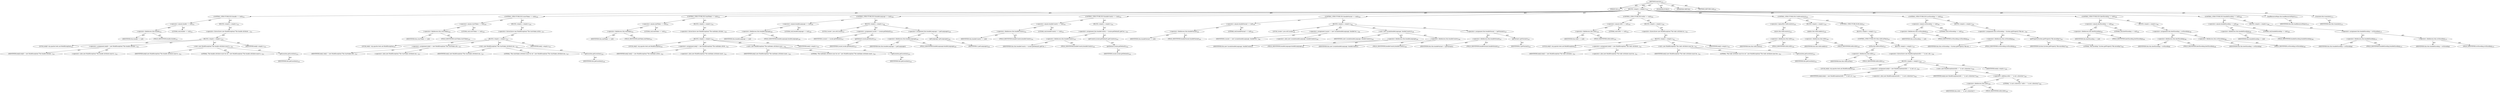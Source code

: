digraph "execute" {  
"111669149708" [label = <(METHOD,execute)<SUB>320</SUB>> ]
"115964117003" [label = <(PARAM,this)<SUB>320</SUB>> ]
"25769803788" [label = <(BLOCK,&lt;empty&gt;,&lt;empty&gt;)<SUB>320</SUB>> ]
"47244640256" [label = <(CONTROL_STRUCTURE,IF,if (bundle == null))<SUB>321</SUB>> ]
"30064771096" [label = <(&lt;operator&gt;.equals,bundle == null)<SUB>321</SUB>> ]
"30064771097" [label = <(&lt;operator&gt;.fieldAccess,this.bundle)<SUB>321</SUB>> ]
"68719476784" [label = <(IDENTIFIER,this,bundle == null)> ]
"55834574860" [label = <(FIELD_IDENTIFIER,bundle,bundle)<SUB>321</SUB>> ]
"90194313216" [label = <(LITERAL,null,bundle == null)<SUB>321</SUB>> ]
"25769803789" [label = <(BLOCK,&lt;empty&gt;,&lt;empty&gt;)<SUB>321</SUB>> ]
"30064771098" [label = <(&lt;operator&gt;.throw,throw new BuildException(&quot;The bundle attribute ...)<SUB>322</SUB>> ]
"25769803790" [label = <(BLOCK,&lt;empty&gt;,&lt;empty&gt;)<SUB>322</SUB>> ]
"94489280512" [label = <(LOCAL,$obj0: org.apache.tools.ant.BuildException)<SUB>322</SUB>> ]
"30064771099" [label = <(&lt;operator&gt;.assignment,$obj0 = new BuildException(&quot;The bundle attribut...)<SUB>322</SUB>> ]
"68719476785" [label = <(IDENTIFIER,$obj0,$obj0 = new BuildException(&quot;The bundle attribut...)<SUB>322</SUB>> ]
"30064771100" [label = <(&lt;operator&gt;.alloc,new BuildException(&quot;The bundle attribute must b...)<SUB>322</SUB>> ]
"30064771101" [label = <(&lt;init&gt;,new BuildException(&quot;The bundle attribute must b...)<SUB>322</SUB>> ]
"68719476786" [label = <(IDENTIFIER,$obj0,new BuildException(&quot;The bundle attribute must b...)<SUB>322</SUB>> ]
"90194313217" [label = <(LITERAL,&quot;The bundle attribute must be set.&quot;,new BuildException(&quot;The bundle attribute must b...)<SUB>322</SUB>> ]
"30064771102" [label = <(getLocation,getLocation())<SUB>323</SUB>> ]
"68719476747" [label = <(IDENTIFIER,this,getLocation())<SUB>323</SUB>> ]
"68719476787" [label = <(IDENTIFIER,$obj0,&lt;empty&gt;)<SUB>322</SUB>> ]
"47244640257" [label = <(CONTROL_STRUCTURE,IF,if (startToken == null))<SUB>326</SUB>> ]
"30064771103" [label = <(&lt;operator&gt;.equals,startToken == null)<SUB>326</SUB>> ]
"30064771104" [label = <(&lt;operator&gt;.fieldAccess,this.startToken)<SUB>326</SUB>> ]
"68719476788" [label = <(IDENTIFIER,this,startToken == null)> ]
"55834574861" [label = <(FIELD_IDENTIFIER,startToken,startToken)<SUB>326</SUB>> ]
"90194313218" [label = <(LITERAL,null,startToken == null)<SUB>326</SUB>> ]
"25769803791" [label = <(BLOCK,&lt;empty&gt;,&lt;empty&gt;)<SUB>326</SUB>> ]
"30064771105" [label = <(&lt;operator&gt;.throw,throw new BuildException(&quot;The starttoken attrib...)<SUB>327</SUB>> ]
"25769803792" [label = <(BLOCK,&lt;empty&gt;,&lt;empty&gt;)<SUB>327</SUB>> ]
"94489280513" [label = <(LOCAL,$obj1: org.apache.tools.ant.BuildException)<SUB>327</SUB>> ]
"30064771106" [label = <(&lt;operator&gt;.assignment,$obj1 = new BuildException(&quot;The starttoken attr...)<SUB>327</SUB>> ]
"68719476789" [label = <(IDENTIFIER,$obj1,$obj1 = new BuildException(&quot;The starttoken attr...)<SUB>327</SUB>> ]
"30064771107" [label = <(&lt;operator&gt;.alloc,new BuildException(&quot;The starttoken attribute mu...)<SUB>327</SUB>> ]
"30064771108" [label = <(&lt;init&gt;,new BuildException(&quot;The starttoken attribute mu...)<SUB>327</SUB>> ]
"68719476790" [label = <(IDENTIFIER,$obj1,new BuildException(&quot;The starttoken attribute mu...)<SUB>327</SUB>> ]
"90194313219" [label = <(LITERAL,&quot;The starttoken attribute must be set.&quot;,new BuildException(&quot;The starttoken attribute mu...)<SUB>327</SUB>> ]
"30064771109" [label = <(getLocation,getLocation())<SUB>328</SUB>> ]
"68719476748" [label = <(IDENTIFIER,this,getLocation())<SUB>328</SUB>> ]
"68719476791" [label = <(IDENTIFIER,$obj1,&lt;empty&gt;)<SUB>327</SUB>> ]
"47244640258" [label = <(CONTROL_STRUCTURE,IF,if (endToken == null))<SUB>331</SUB>> ]
"30064771110" [label = <(&lt;operator&gt;.equals,endToken == null)<SUB>331</SUB>> ]
"30064771111" [label = <(&lt;operator&gt;.fieldAccess,this.endToken)<SUB>331</SUB>> ]
"68719476792" [label = <(IDENTIFIER,this,endToken == null)> ]
"55834574862" [label = <(FIELD_IDENTIFIER,endToken,endToken)<SUB>331</SUB>> ]
"90194313220" [label = <(LITERAL,null,endToken == null)<SUB>331</SUB>> ]
"25769803793" [label = <(BLOCK,&lt;empty&gt;,&lt;empty&gt;)<SUB>331</SUB>> ]
"30064771112" [label = <(&lt;operator&gt;.throw,throw new BuildException(&quot;The endtoken attribut...)<SUB>332</SUB>> ]
"25769803794" [label = <(BLOCK,&lt;empty&gt;,&lt;empty&gt;)<SUB>332</SUB>> ]
"94489280514" [label = <(LOCAL,$obj2: org.apache.tools.ant.BuildException)<SUB>332</SUB>> ]
"30064771113" [label = <(&lt;operator&gt;.assignment,$obj2 = new BuildException(&quot;The endtoken attrib...)<SUB>332</SUB>> ]
"68719476793" [label = <(IDENTIFIER,$obj2,$obj2 = new BuildException(&quot;The endtoken attrib...)<SUB>332</SUB>> ]
"30064771114" [label = <(&lt;operator&gt;.alloc,new BuildException(&quot;The endtoken attribute must...)<SUB>332</SUB>> ]
"30064771115" [label = <(&lt;init&gt;,new BuildException(&quot;The endtoken attribute must...)<SUB>332</SUB>> ]
"68719476794" [label = <(IDENTIFIER,$obj2,new BuildException(&quot;The endtoken attribute must...)<SUB>332</SUB>> ]
"90194313221" [label = <(LITERAL,&quot;The endtoken attribute must be set.&quot;,new BuildException(&quot;The endtoken attribute must...)<SUB>332</SUB>> ]
"30064771116" [label = <(getLocation,getLocation())<SUB>333</SUB>> ]
"68719476749" [label = <(IDENTIFIER,this,getLocation())<SUB>333</SUB>> ]
"68719476795" [label = <(IDENTIFIER,$obj2,&lt;empty&gt;)<SUB>332</SUB>> ]
"47244640259" [label = <(CONTROL_STRUCTURE,IF,if (bundleLanguage == null))<SUB>336</SUB>> ]
"30064771117" [label = <(&lt;operator&gt;.equals,bundleLanguage == null)<SUB>336</SUB>> ]
"30064771118" [label = <(&lt;operator&gt;.fieldAccess,this.bundleLanguage)<SUB>336</SUB>> ]
"68719476796" [label = <(IDENTIFIER,this,bundleLanguage == null)> ]
"55834574863" [label = <(FIELD_IDENTIFIER,bundleLanguage,bundleLanguage)<SUB>336</SUB>> ]
"90194313222" [label = <(LITERAL,null,bundleLanguage == null)<SUB>336</SUB>> ]
"25769803795" [label = <(BLOCK,&lt;empty&gt;,&lt;empty&gt;)<SUB>336</SUB>> ]
"94489280515" [label = <(LOCAL,Locale l: java.util.Locale)<SUB>337</SUB>> ]
"30064771119" [label = <(&lt;operator&gt;.assignment,Locale l = Locale.getDefault())<SUB>337</SUB>> ]
"68719476797" [label = <(IDENTIFIER,l,Locale l = Locale.getDefault())<SUB>337</SUB>> ]
"30064771120" [label = <(getDefault,Locale.getDefault())<SUB>337</SUB>> ]
"68719476798" [label = <(IDENTIFIER,Locale,Locale.getDefault())<SUB>337</SUB>> ]
"30064771121" [label = <(&lt;operator&gt;.assignment,this.bundleLanguage = l.getLanguage())<SUB>338</SUB>> ]
"30064771122" [label = <(&lt;operator&gt;.fieldAccess,this.bundleLanguage)<SUB>338</SUB>> ]
"68719476799" [label = <(IDENTIFIER,this,this.bundleLanguage = l.getLanguage())> ]
"55834574864" [label = <(FIELD_IDENTIFIER,bundleLanguage,bundleLanguage)<SUB>338</SUB>> ]
"30064771123" [label = <(getLanguage,l.getLanguage())<SUB>338</SUB>> ]
"68719476800" [label = <(IDENTIFIER,l,l.getLanguage())<SUB>338</SUB>> ]
"47244640260" [label = <(CONTROL_STRUCTURE,IF,if (bundleCountry == null))<SUB>341</SUB>> ]
"30064771124" [label = <(&lt;operator&gt;.equals,bundleCountry == null)<SUB>341</SUB>> ]
"30064771125" [label = <(&lt;operator&gt;.fieldAccess,this.bundleCountry)<SUB>341</SUB>> ]
"68719476801" [label = <(IDENTIFIER,this,bundleCountry == null)> ]
"55834574865" [label = <(FIELD_IDENTIFIER,bundleCountry,bundleCountry)<SUB>341</SUB>> ]
"90194313223" [label = <(LITERAL,null,bundleCountry == null)<SUB>341</SUB>> ]
"25769803796" [label = <(BLOCK,&lt;empty&gt;,&lt;empty&gt;)<SUB>341</SUB>> ]
"30064771126" [label = <(&lt;operator&gt;.assignment,this.bundleCountry = Locale.getDefault().getCou...)<SUB>342</SUB>> ]
"30064771127" [label = <(&lt;operator&gt;.fieldAccess,this.bundleCountry)<SUB>342</SUB>> ]
"68719476802" [label = <(IDENTIFIER,this,this.bundleCountry = Locale.getDefault().getCou...)> ]
"55834574866" [label = <(FIELD_IDENTIFIER,bundleCountry,bundleCountry)<SUB>342</SUB>> ]
"30064771128" [label = <(getCountry,Locale.getDefault().getCountry())<SUB>342</SUB>> ]
"30064771129" [label = <(getDefault,Locale.getDefault())<SUB>342</SUB>> ]
"68719476803" [label = <(IDENTIFIER,Locale,Locale.getDefault())<SUB>342</SUB>> ]
"47244640261" [label = <(CONTROL_STRUCTURE,IF,if (bundleVariant == null))<SUB>345</SUB>> ]
"30064771130" [label = <(&lt;operator&gt;.equals,bundleVariant == null)<SUB>345</SUB>> ]
"30064771131" [label = <(&lt;operator&gt;.fieldAccess,this.bundleVariant)<SUB>345</SUB>> ]
"68719476804" [label = <(IDENTIFIER,this,bundleVariant == null)> ]
"55834574867" [label = <(FIELD_IDENTIFIER,bundleVariant,bundleVariant)<SUB>345</SUB>> ]
"90194313224" [label = <(LITERAL,null,bundleVariant == null)<SUB>345</SUB>> ]
"25769803797" [label = <(BLOCK,&lt;empty&gt;,&lt;empty&gt;)<SUB>345</SUB>> ]
"94489280516" [label = <(LOCAL,Locale l: java.util.Locale)<SUB>346</SUB>> ]
"30064771132" [label = <(&lt;operator&gt;.assignment,Locale l = new Locale(bundleLanguage, bundleCou...)<SUB>346</SUB>> ]
"68719476805" [label = <(IDENTIFIER,l,Locale l = new Locale(bundleLanguage, bundleCou...)<SUB>346</SUB>> ]
"30064771133" [label = <(&lt;operator&gt;.alloc,new Locale(bundleLanguage, bundleCountry))<SUB>346</SUB>> ]
"30064771134" [label = <(&lt;init&gt;,new Locale(bundleLanguage, bundleCountry))<SUB>346</SUB>> ]
"68719476806" [label = <(IDENTIFIER,l,new Locale(bundleLanguage, bundleCountry))<SUB>346</SUB>> ]
"30064771135" [label = <(&lt;operator&gt;.fieldAccess,this.bundleLanguage)<SUB>346</SUB>> ]
"68719476807" [label = <(IDENTIFIER,this,new Locale(bundleLanguage, bundleCountry))> ]
"55834574868" [label = <(FIELD_IDENTIFIER,bundleLanguage,bundleLanguage)<SUB>346</SUB>> ]
"30064771136" [label = <(&lt;operator&gt;.fieldAccess,this.bundleCountry)<SUB>346</SUB>> ]
"68719476808" [label = <(IDENTIFIER,this,new Locale(bundleLanguage, bundleCountry))> ]
"55834574869" [label = <(FIELD_IDENTIFIER,bundleCountry,bundleCountry)<SUB>346</SUB>> ]
"30064771137" [label = <(&lt;operator&gt;.assignment,this.bundleVariant = l.getVariant())<SUB>347</SUB>> ]
"30064771138" [label = <(&lt;operator&gt;.fieldAccess,this.bundleVariant)<SUB>347</SUB>> ]
"68719476809" [label = <(IDENTIFIER,this,this.bundleVariant = l.getVariant())> ]
"55834574870" [label = <(FIELD_IDENTIFIER,bundleVariant,bundleVariant)<SUB>347</SUB>> ]
"30064771139" [label = <(getVariant,l.getVariant())<SUB>347</SUB>> ]
"68719476810" [label = <(IDENTIFIER,l,l.getVariant())<SUB>347</SUB>> ]
"47244640262" [label = <(CONTROL_STRUCTURE,IF,if (toDir == null))<SUB>350</SUB>> ]
"30064771140" [label = <(&lt;operator&gt;.equals,toDir == null)<SUB>350</SUB>> ]
"30064771141" [label = <(&lt;operator&gt;.fieldAccess,this.toDir)<SUB>350</SUB>> ]
"68719476811" [label = <(IDENTIFIER,this,toDir == null)> ]
"55834574871" [label = <(FIELD_IDENTIFIER,toDir,toDir)<SUB>350</SUB>> ]
"90194313225" [label = <(LITERAL,null,toDir == null)<SUB>350</SUB>> ]
"25769803798" [label = <(BLOCK,&lt;empty&gt;,&lt;empty&gt;)<SUB>350</SUB>> ]
"30064771142" [label = <(&lt;operator&gt;.throw,throw new BuildException(&quot;The todir attribute m...)<SUB>351</SUB>> ]
"25769803799" [label = <(BLOCK,&lt;empty&gt;,&lt;empty&gt;)<SUB>351</SUB>> ]
"94489280517" [label = <(LOCAL,$obj3: org.apache.tools.ant.BuildException)<SUB>351</SUB>> ]
"30064771143" [label = <(&lt;operator&gt;.assignment,$obj3 = new BuildException(&quot;The todir attribute...)<SUB>351</SUB>> ]
"68719476812" [label = <(IDENTIFIER,$obj3,$obj3 = new BuildException(&quot;The todir attribute...)<SUB>351</SUB>> ]
"30064771144" [label = <(&lt;operator&gt;.alloc,new BuildException(&quot;The todir attribute must be...)<SUB>351</SUB>> ]
"30064771145" [label = <(&lt;init&gt;,new BuildException(&quot;The todir attribute must be...)<SUB>351</SUB>> ]
"68719476813" [label = <(IDENTIFIER,$obj3,new BuildException(&quot;The todir attribute must be...)<SUB>351</SUB>> ]
"90194313226" [label = <(LITERAL,&quot;The todir attribute must be set.&quot;,new BuildException(&quot;The todir attribute must be...)<SUB>351</SUB>> ]
"30064771146" [label = <(getLocation,getLocation())<SUB>352</SUB>> ]
"68719476750" [label = <(IDENTIFIER,this,getLocation())<SUB>352</SUB>> ]
"68719476814" [label = <(IDENTIFIER,$obj3,&lt;empty&gt;)<SUB>351</SUB>> ]
"47244640263" [label = <(CONTROL_STRUCTURE,IF,if (!toDir.exists()))<SUB>355</SUB>> ]
"30064771147" [label = <(&lt;operator&gt;.logicalNot,!toDir.exists())<SUB>355</SUB>> ]
"30064771148" [label = <(exists,this.toDir.exists())<SUB>355</SUB>> ]
"30064771149" [label = <(&lt;operator&gt;.fieldAccess,this.toDir)<SUB>355</SUB>> ]
"68719476815" [label = <(IDENTIFIER,this,this.toDir.exists())> ]
"55834574872" [label = <(FIELD_IDENTIFIER,toDir,toDir)<SUB>355</SUB>> ]
"25769803800" [label = <(BLOCK,&lt;empty&gt;,&lt;empty&gt;)<SUB>355</SUB>> ]
"30064771150" [label = <(mkdirs,this.toDir.mkdirs())<SUB>356</SUB>> ]
"30064771151" [label = <(&lt;operator&gt;.fieldAccess,this.toDir)<SUB>356</SUB>> ]
"68719476816" [label = <(IDENTIFIER,this,this.toDir.mkdirs())> ]
"55834574873" [label = <(FIELD_IDENTIFIER,toDir,toDir)<SUB>356</SUB>> ]
"47244640264" [label = <(CONTROL_STRUCTURE,ELSE,else)<SUB>357</SUB>> ]
"25769803801" [label = <(BLOCK,&lt;empty&gt;,&lt;empty&gt;)<SUB>357</SUB>> ]
"47244640265" [label = <(CONTROL_STRUCTURE,IF,if (this.toDir.isFile()))<SUB>357</SUB>> ]
"30064771152" [label = <(isFile,this.toDir.isFile())<SUB>357</SUB>> ]
"30064771153" [label = <(&lt;operator&gt;.fieldAccess,this.toDir)<SUB>357</SUB>> ]
"68719476817" [label = <(IDENTIFIER,this,this.toDir.isFile())> ]
"55834574874" [label = <(FIELD_IDENTIFIER,toDir,toDir)<SUB>357</SUB>> ]
"25769803802" [label = <(BLOCK,&lt;empty&gt;,&lt;empty&gt;)<SUB>357</SUB>> ]
"30064771154" [label = <(&lt;operator&gt;.throw,throw new BuildException(toDir + &quot; is not a dir...)<SUB>358</SUB>> ]
"25769803803" [label = <(BLOCK,&lt;empty&gt;,&lt;empty&gt;)<SUB>358</SUB>> ]
"94489280518" [label = <(LOCAL,$obj4: org.apache.tools.ant.BuildException)<SUB>358</SUB>> ]
"30064771155" [label = <(&lt;operator&gt;.assignment,$obj4 = new BuildException(toDir + &quot; is not a d...)<SUB>358</SUB>> ]
"68719476818" [label = <(IDENTIFIER,$obj4,$obj4 = new BuildException(toDir + &quot; is not a d...)<SUB>358</SUB>> ]
"30064771156" [label = <(&lt;operator&gt;.alloc,new BuildException(toDir + &quot; is not a directory&quot;))<SUB>358</SUB>> ]
"30064771157" [label = <(&lt;init&gt;,new BuildException(toDir + &quot; is not a directory&quot;))<SUB>358</SUB>> ]
"68719476819" [label = <(IDENTIFIER,$obj4,new BuildException(toDir + &quot; is not a directory&quot;))<SUB>358</SUB>> ]
"30064771158" [label = <(&lt;operator&gt;.addition,toDir + &quot; is not a directory&quot;)<SUB>358</SUB>> ]
"30064771159" [label = <(&lt;operator&gt;.fieldAccess,this.toDir)<SUB>358</SUB>> ]
"68719476820" [label = <(IDENTIFIER,this,toDir + &quot; is not a directory&quot;)> ]
"55834574875" [label = <(FIELD_IDENTIFIER,toDir,toDir)<SUB>358</SUB>> ]
"90194313227" [label = <(LITERAL,&quot; is not a directory&quot;,toDir + &quot; is not a directory&quot;)<SUB>358</SUB>> ]
"68719476821" [label = <(IDENTIFIER,$obj4,&lt;empty&gt;)<SUB>358</SUB>> ]
"47244640266" [label = <(CONTROL_STRUCTURE,IF,if (srcEncoding == null))<SUB>361</SUB>> ]
"30064771160" [label = <(&lt;operator&gt;.equals,srcEncoding == null)<SUB>361</SUB>> ]
"30064771161" [label = <(&lt;operator&gt;.fieldAccess,this.srcEncoding)<SUB>361</SUB>> ]
"68719476822" [label = <(IDENTIFIER,this,srcEncoding == null)> ]
"55834574876" [label = <(FIELD_IDENTIFIER,srcEncoding,srcEncoding)<SUB>361</SUB>> ]
"90194313228" [label = <(LITERAL,null,srcEncoding == null)<SUB>361</SUB>> ]
"25769803804" [label = <(BLOCK,&lt;empty&gt;,&lt;empty&gt;)<SUB>361</SUB>> ]
"30064771162" [label = <(&lt;operator&gt;.assignment,this.srcEncoding = System.getProperty(&quot;file.enc...)<SUB>362</SUB>> ]
"30064771163" [label = <(&lt;operator&gt;.fieldAccess,this.srcEncoding)<SUB>362</SUB>> ]
"68719476823" [label = <(IDENTIFIER,this,this.srcEncoding = System.getProperty(&quot;file.enc...)> ]
"55834574877" [label = <(FIELD_IDENTIFIER,srcEncoding,srcEncoding)<SUB>362</SUB>> ]
"30064771164" [label = <(getProperty,System.getProperty(&quot;file.encoding&quot;))<SUB>362</SUB>> ]
"68719476824" [label = <(IDENTIFIER,System,System.getProperty(&quot;file.encoding&quot;))<SUB>362</SUB>> ]
"90194313229" [label = <(LITERAL,&quot;file.encoding&quot;,System.getProperty(&quot;file.encoding&quot;))<SUB>362</SUB>> ]
"47244640267" [label = <(CONTROL_STRUCTURE,IF,if (destEncoding == null))<SUB>365</SUB>> ]
"30064771165" [label = <(&lt;operator&gt;.equals,destEncoding == null)<SUB>365</SUB>> ]
"30064771166" [label = <(&lt;operator&gt;.fieldAccess,this.destEncoding)<SUB>365</SUB>> ]
"68719476825" [label = <(IDENTIFIER,this,destEncoding == null)> ]
"55834574878" [label = <(FIELD_IDENTIFIER,destEncoding,destEncoding)<SUB>365</SUB>> ]
"90194313230" [label = <(LITERAL,null,destEncoding == null)<SUB>365</SUB>> ]
"25769803805" [label = <(BLOCK,&lt;empty&gt;,&lt;empty&gt;)<SUB>365</SUB>> ]
"30064771167" [label = <(&lt;operator&gt;.assignment,this.destEncoding = srcEncoding)<SUB>366</SUB>> ]
"30064771168" [label = <(&lt;operator&gt;.fieldAccess,this.destEncoding)<SUB>366</SUB>> ]
"68719476826" [label = <(IDENTIFIER,this,this.destEncoding = srcEncoding)> ]
"55834574879" [label = <(FIELD_IDENTIFIER,destEncoding,destEncoding)<SUB>366</SUB>> ]
"30064771169" [label = <(&lt;operator&gt;.fieldAccess,this.srcEncoding)<SUB>366</SUB>> ]
"68719476827" [label = <(IDENTIFIER,this,this.destEncoding = srcEncoding)> ]
"55834574880" [label = <(FIELD_IDENTIFIER,srcEncoding,srcEncoding)<SUB>366</SUB>> ]
"47244640268" [label = <(CONTROL_STRUCTURE,IF,if (bundleEncoding == null))<SUB>369</SUB>> ]
"30064771170" [label = <(&lt;operator&gt;.equals,bundleEncoding == null)<SUB>369</SUB>> ]
"30064771171" [label = <(&lt;operator&gt;.fieldAccess,this.bundleEncoding)<SUB>369</SUB>> ]
"68719476828" [label = <(IDENTIFIER,this,bundleEncoding == null)> ]
"55834574881" [label = <(FIELD_IDENTIFIER,bundleEncoding,bundleEncoding)<SUB>369</SUB>> ]
"90194313231" [label = <(LITERAL,null,bundleEncoding == null)<SUB>369</SUB>> ]
"25769803806" [label = <(BLOCK,&lt;empty&gt;,&lt;empty&gt;)<SUB>369</SUB>> ]
"30064771172" [label = <(&lt;operator&gt;.assignment,this.bundleEncoding = srcEncoding)<SUB>370</SUB>> ]
"30064771173" [label = <(&lt;operator&gt;.fieldAccess,this.bundleEncoding)<SUB>370</SUB>> ]
"68719476829" [label = <(IDENTIFIER,this,this.bundleEncoding = srcEncoding)> ]
"55834574882" [label = <(FIELD_IDENTIFIER,bundleEncoding,bundleEncoding)<SUB>370</SUB>> ]
"30064771174" [label = <(&lt;operator&gt;.fieldAccess,this.srcEncoding)<SUB>370</SUB>> ]
"68719476830" [label = <(IDENTIFIER,this,this.bundleEncoding = srcEncoding)> ]
"55834574883" [label = <(FIELD_IDENTIFIER,srcEncoding,srcEncoding)<SUB>370</SUB>> ]
"30064771175" [label = <(loadResourceMaps,this.loadResourceMaps())<SUB>373</SUB>> ]
"68719476751" [label = <(IDENTIFIER,this,this.loadResourceMaps())<SUB>373</SUB>> ]
"30064771176" [label = <(translate,this.translate())<SUB>375</SUB>> ]
"68719476752" [label = <(IDENTIFIER,this,this.translate())<SUB>375</SUB>> ]
"133143986234" [label = <(MODIFIER,PUBLIC)> ]
"133143986235" [label = <(MODIFIER,VIRTUAL)> ]
"128849018892" [label = <(METHOD_RETURN,void)<SUB>320</SUB>> ]
  "111669149708" -> "115964117003"  [ label = "AST: "] 
  "111669149708" -> "25769803788"  [ label = "AST: "] 
  "111669149708" -> "133143986234"  [ label = "AST: "] 
  "111669149708" -> "133143986235"  [ label = "AST: "] 
  "111669149708" -> "128849018892"  [ label = "AST: "] 
  "25769803788" -> "47244640256"  [ label = "AST: "] 
  "25769803788" -> "47244640257"  [ label = "AST: "] 
  "25769803788" -> "47244640258"  [ label = "AST: "] 
  "25769803788" -> "47244640259"  [ label = "AST: "] 
  "25769803788" -> "47244640260"  [ label = "AST: "] 
  "25769803788" -> "47244640261"  [ label = "AST: "] 
  "25769803788" -> "47244640262"  [ label = "AST: "] 
  "25769803788" -> "47244640263"  [ label = "AST: "] 
  "25769803788" -> "47244640266"  [ label = "AST: "] 
  "25769803788" -> "47244640267"  [ label = "AST: "] 
  "25769803788" -> "47244640268"  [ label = "AST: "] 
  "25769803788" -> "30064771175"  [ label = "AST: "] 
  "25769803788" -> "30064771176"  [ label = "AST: "] 
  "47244640256" -> "30064771096"  [ label = "AST: "] 
  "47244640256" -> "25769803789"  [ label = "AST: "] 
  "30064771096" -> "30064771097"  [ label = "AST: "] 
  "30064771096" -> "90194313216"  [ label = "AST: "] 
  "30064771097" -> "68719476784"  [ label = "AST: "] 
  "30064771097" -> "55834574860"  [ label = "AST: "] 
  "25769803789" -> "30064771098"  [ label = "AST: "] 
  "30064771098" -> "25769803790"  [ label = "AST: "] 
  "25769803790" -> "94489280512"  [ label = "AST: "] 
  "25769803790" -> "30064771099"  [ label = "AST: "] 
  "25769803790" -> "30064771101"  [ label = "AST: "] 
  "25769803790" -> "68719476787"  [ label = "AST: "] 
  "30064771099" -> "68719476785"  [ label = "AST: "] 
  "30064771099" -> "30064771100"  [ label = "AST: "] 
  "30064771101" -> "68719476786"  [ label = "AST: "] 
  "30064771101" -> "90194313217"  [ label = "AST: "] 
  "30064771101" -> "30064771102"  [ label = "AST: "] 
  "30064771102" -> "68719476747"  [ label = "AST: "] 
  "47244640257" -> "30064771103"  [ label = "AST: "] 
  "47244640257" -> "25769803791"  [ label = "AST: "] 
  "30064771103" -> "30064771104"  [ label = "AST: "] 
  "30064771103" -> "90194313218"  [ label = "AST: "] 
  "30064771104" -> "68719476788"  [ label = "AST: "] 
  "30064771104" -> "55834574861"  [ label = "AST: "] 
  "25769803791" -> "30064771105"  [ label = "AST: "] 
  "30064771105" -> "25769803792"  [ label = "AST: "] 
  "25769803792" -> "94489280513"  [ label = "AST: "] 
  "25769803792" -> "30064771106"  [ label = "AST: "] 
  "25769803792" -> "30064771108"  [ label = "AST: "] 
  "25769803792" -> "68719476791"  [ label = "AST: "] 
  "30064771106" -> "68719476789"  [ label = "AST: "] 
  "30064771106" -> "30064771107"  [ label = "AST: "] 
  "30064771108" -> "68719476790"  [ label = "AST: "] 
  "30064771108" -> "90194313219"  [ label = "AST: "] 
  "30064771108" -> "30064771109"  [ label = "AST: "] 
  "30064771109" -> "68719476748"  [ label = "AST: "] 
  "47244640258" -> "30064771110"  [ label = "AST: "] 
  "47244640258" -> "25769803793"  [ label = "AST: "] 
  "30064771110" -> "30064771111"  [ label = "AST: "] 
  "30064771110" -> "90194313220"  [ label = "AST: "] 
  "30064771111" -> "68719476792"  [ label = "AST: "] 
  "30064771111" -> "55834574862"  [ label = "AST: "] 
  "25769803793" -> "30064771112"  [ label = "AST: "] 
  "30064771112" -> "25769803794"  [ label = "AST: "] 
  "25769803794" -> "94489280514"  [ label = "AST: "] 
  "25769803794" -> "30064771113"  [ label = "AST: "] 
  "25769803794" -> "30064771115"  [ label = "AST: "] 
  "25769803794" -> "68719476795"  [ label = "AST: "] 
  "30064771113" -> "68719476793"  [ label = "AST: "] 
  "30064771113" -> "30064771114"  [ label = "AST: "] 
  "30064771115" -> "68719476794"  [ label = "AST: "] 
  "30064771115" -> "90194313221"  [ label = "AST: "] 
  "30064771115" -> "30064771116"  [ label = "AST: "] 
  "30064771116" -> "68719476749"  [ label = "AST: "] 
  "47244640259" -> "30064771117"  [ label = "AST: "] 
  "47244640259" -> "25769803795"  [ label = "AST: "] 
  "30064771117" -> "30064771118"  [ label = "AST: "] 
  "30064771117" -> "90194313222"  [ label = "AST: "] 
  "30064771118" -> "68719476796"  [ label = "AST: "] 
  "30064771118" -> "55834574863"  [ label = "AST: "] 
  "25769803795" -> "94489280515"  [ label = "AST: "] 
  "25769803795" -> "30064771119"  [ label = "AST: "] 
  "25769803795" -> "30064771121"  [ label = "AST: "] 
  "30064771119" -> "68719476797"  [ label = "AST: "] 
  "30064771119" -> "30064771120"  [ label = "AST: "] 
  "30064771120" -> "68719476798"  [ label = "AST: "] 
  "30064771121" -> "30064771122"  [ label = "AST: "] 
  "30064771121" -> "30064771123"  [ label = "AST: "] 
  "30064771122" -> "68719476799"  [ label = "AST: "] 
  "30064771122" -> "55834574864"  [ label = "AST: "] 
  "30064771123" -> "68719476800"  [ label = "AST: "] 
  "47244640260" -> "30064771124"  [ label = "AST: "] 
  "47244640260" -> "25769803796"  [ label = "AST: "] 
  "30064771124" -> "30064771125"  [ label = "AST: "] 
  "30064771124" -> "90194313223"  [ label = "AST: "] 
  "30064771125" -> "68719476801"  [ label = "AST: "] 
  "30064771125" -> "55834574865"  [ label = "AST: "] 
  "25769803796" -> "30064771126"  [ label = "AST: "] 
  "30064771126" -> "30064771127"  [ label = "AST: "] 
  "30064771126" -> "30064771128"  [ label = "AST: "] 
  "30064771127" -> "68719476802"  [ label = "AST: "] 
  "30064771127" -> "55834574866"  [ label = "AST: "] 
  "30064771128" -> "30064771129"  [ label = "AST: "] 
  "30064771129" -> "68719476803"  [ label = "AST: "] 
  "47244640261" -> "30064771130"  [ label = "AST: "] 
  "47244640261" -> "25769803797"  [ label = "AST: "] 
  "30064771130" -> "30064771131"  [ label = "AST: "] 
  "30064771130" -> "90194313224"  [ label = "AST: "] 
  "30064771131" -> "68719476804"  [ label = "AST: "] 
  "30064771131" -> "55834574867"  [ label = "AST: "] 
  "25769803797" -> "94489280516"  [ label = "AST: "] 
  "25769803797" -> "30064771132"  [ label = "AST: "] 
  "25769803797" -> "30064771134"  [ label = "AST: "] 
  "25769803797" -> "30064771137"  [ label = "AST: "] 
  "30064771132" -> "68719476805"  [ label = "AST: "] 
  "30064771132" -> "30064771133"  [ label = "AST: "] 
  "30064771134" -> "68719476806"  [ label = "AST: "] 
  "30064771134" -> "30064771135"  [ label = "AST: "] 
  "30064771134" -> "30064771136"  [ label = "AST: "] 
  "30064771135" -> "68719476807"  [ label = "AST: "] 
  "30064771135" -> "55834574868"  [ label = "AST: "] 
  "30064771136" -> "68719476808"  [ label = "AST: "] 
  "30064771136" -> "55834574869"  [ label = "AST: "] 
  "30064771137" -> "30064771138"  [ label = "AST: "] 
  "30064771137" -> "30064771139"  [ label = "AST: "] 
  "30064771138" -> "68719476809"  [ label = "AST: "] 
  "30064771138" -> "55834574870"  [ label = "AST: "] 
  "30064771139" -> "68719476810"  [ label = "AST: "] 
  "47244640262" -> "30064771140"  [ label = "AST: "] 
  "47244640262" -> "25769803798"  [ label = "AST: "] 
  "30064771140" -> "30064771141"  [ label = "AST: "] 
  "30064771140" -> "90194313225"  [ label = "AST: "] 
  "30064771141" -> "68719476811"  [ label = "AST: "] 
  "30064771141" -> "55834574871"  [ label = "AST: "] 
  "25769803798" -> "30064771142"  [ label = "AST: "] 
  "30064771142" -> "25769803799"  [ label = "AST: "] 
  "25769803799" -> "94489280517"  [ label = "AST: "] 
  "25769803799" -> "30064771143"  [ label = "AST: "] 
  "25769803799" -> "30064771145"  [ label = "AST: "] 
  "25769803799" -> "68719476814"  [ label = "AST: "] 
  "30064771143" -> "68719476812"  [ label = "AST: "] 
  "30064771143" -> "30064771144"  [ label = "AST: "] 
  "30064771145" -> "68719476813"  [ label = "AST: "] 
  "30064771145" -> "90194313226"  [ label = "AST: "] 
  "30064771145" -> "30064771146"  [ label = "AST: "] 
  "30064771146" -> "68719476750"  [ label = "AST: "] 
  "47244640263" -> "30064771147"  [ label = "AST: "] 
  "47244640263" -> "25769803800"  [ label = "AST: "] 
  "47244640263" -> "47244640264"  [ label = "AST: "] 
  "30064771147" -> "30064771148"  [ label = "AST: "] 
  "30064771148" -> "30064771149"  [ label = "AST: "] 
  "30064771149" -> "68719476815"  [ label = "AST: "] 
  "30064771149" -> "55834574872"  [ label = "AST: "] 
  "25769803800" -> "30064771150"  [ label = "AST: "] 
  "30064771150" -> "30064771151"  [ label = "AST: "] 
  "30064771151" -> "68719476816"  [ label = "AST: "] 
  "30064771151" -> "55834574873"  [ label = "AST: "] 
  "47244640264" -> "25769803801"  [ label = "AST: "] 
  "25769803801" -> "47244640265"  [ label = "AST: "] 
  "47244640265" -> "30064771152"  [ label = "AST: "] 
  "47244640265" -> "25769803802"  [ label = "AST: "] 
  "30064771152" -> "30064771153"  [ label = "AST: "] 
  "30064771153" -> "68719476817"  [ label = "AST: "] 
  "30064771153" -> "55834574874"  [ label = "AST: "] 
  "25769803802" -> "30064771154"  [ label = "AST: "] 
  "30064771154" -> "25769803803"  [ label = "AST: "] 
  "25769803803" -> "94489280518"  [ label = "AST: "] 
  "25769803803" -> "30064771155"  [ label = "AST: "] 
  "25769803803" -> "30064771157"  [ label = "AST: "] 
  "25769803803" -> "68719476821"  [ label = "AST: "] 
  "30064771155" -> "68719476818"  [ label = "AST: "] 
  "30064771155" -> "30064771156"  [ label = "AST: "] 
  "30064771157" -> "68719476819"  [ label = "AST: "] 
  "30064771157" -> "30064771158"  [ label = "AST: "] 
  "30064771158" -> "30064771159"  [ label = "AST: "] 
  "30064771158" -> "90194313227"  [ label = "AST: "] 
  "30064771159" -> "68719476820"  [ label = "AST: "] 
  "30064771159" -> "55834574875"  [ label = "AST: "] 
  "47244640266" -> "30064771160"  [ label = "AST: "] 
  "47244640266" -> "25769803804"  [ label = "AST: "] 
  "30064771160" -> "30064771161"  [ label = "AST: "] 
  "30064771160" -> "90194313228"  [ label = "AST: "] 
  "30064771161" -> "68719476822"  [ label = "AST: "] 
  "30064771161" -> "55834574876"  [ label = "AST: "] 
  "25769803804" -> "30064771162"  [ label = "AST: "] 
  "30064771162" -> "30064771163"  [ label = "AST: "] 
  "30064771162" -> "30064771164"  [ label = "AST: "] 
  "30064771163" -> "68719476823"  [ label = "AST: "] 
  "30064771163" -> "55834574877"  [ label = "AST: "] 
  "30064771164" -> "68719476824"  [ label = "AST: "] 
  "30064771164" -> "90194313229"  [ label = "AST: "] 
  "47244640267" -> "30064771165"  [ label = "AST: "] 
  "47244640267" -> "25769803805"  [ label = "AST: "] 
  "30064771165" -> "30064771166"  [ label = "AST: "] 
  "30064771165" -> "90194313230"  [ label = "AST: "] 
  "30064771166" -> "68719476825"  [ label = "AST: "] 
  "30064771166" -> "55834574878"  [ label = "AST: "] 
  "25769803805" -> "30064771167"  [ label = "AST: "] 
  "30064771167" -> "30064771168"  [ label = "AST: "] 
  "30064771167" -> "30064771169"  [ label = "AST: "] 
  "30064771168" -> "68719476826"  [ label = "AST: "] 
  "30064771168" -> "55834574879"  [ label = "AST: "] 
  "30064771169" -> "68719476827"  [ label = "AST: "] 
  "30064771169" -> "55834574880"  [ label = "AST: "] 
  "47244640268" -> "30064771170"  [ label = "AST: "] 
  "47244640268" -> "25769803806"  [ label = "AST: "] 
  "30064771170" -> "30064771171"  [ label = "AST: "] 
  "30064771170" -> "90194313231"  [ label = "AST: "] 
  "30064771171" -> "68719476828"  [ label = "AST: "] 
  "30064771171" -> "55834574881"  [ label = "AST: "] 
  "25769803806" -> "30064771172"  [ label = "AST: "] 
  "30064771172" -> "30064771173"  [ label = "AST: "] 
  "30064771172" -> "30064771174"  [ label = "AST: "] 
  "30064771173" -> "68719476829"  [ label = "AST: "] 
  "30064771173" -> "55834574882"  [ label = "AST: "] 
  "30064771174" -> "68719476830"  [ label = "AST: "] 
  "30064771174" -> "55834574883"  [ label = "AST: "] 
  "30064771175" -> "68719476751"  [ label = "AST: "] 
  "30064771176" -> "68719476752"  [ label = "AST: "] 
  "111669149708" -> "115964117003"  [ label = "DDG: "] 
}
